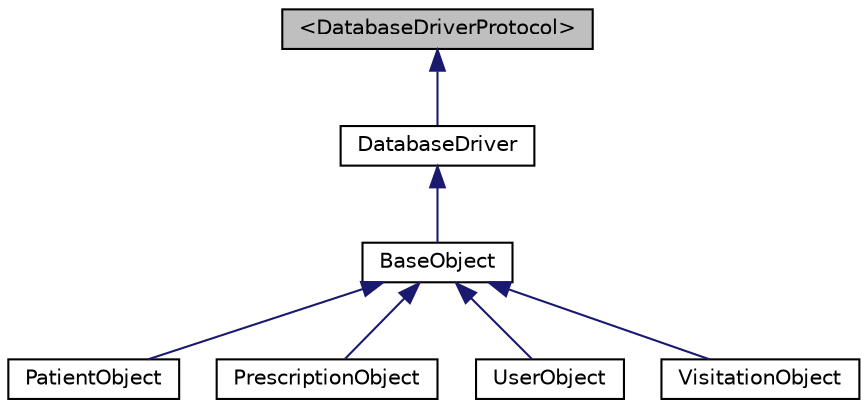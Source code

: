 digraph G
{
  edge [fontname="Helvetica",fontsize="10",labelfontname="Helvetica",labelfontsize="10"];
  node [fontname="Helvetica",fontsize="10",shape=record];
  Node1 [label="\<DatabaseDriverProtocol\>",height=0.2,width=0.4,color="black", fillcolor="grey75", style="filled" fontcolor="black"];
  Node1 -> Node2 [dir="back",color="midnightblue",fontsize="10",style="solid",fontname="Helvetica"];
  Node2 [label="DatabaseDriver",height=0.2,width=0.4,color="black", fillcolor="white", style="filled",URL="$interface_database_driver.html"];
  Node2 -> Node3 [dir="back",color="midnightblue",fontsize="10",style="solid",fontname="Helvetica"];
  Node3 [label="BaseObject",height=0.2,width=0.4,color="black", fillcolor="white", style="filled",URL="$interface_base_object.html"];
  Node3 -> Node4 [dir="back",color="midnightblue",fontsize="10",style="solid",fontname="Helvetica"];
  Node4 [label="PatientObject",height=0.2,width=0.4,color="black", fillcolor="white", style="filled",URL="$interface_patient_object.html"];
  Node3 -> Node5 [dir="back",color="midnightblue",fontsize="10",style="solid",fontname="Helvetica"];
  Node5 [label="PrescriptionObject",height=0.2,width=0.4,color="black", fillcolor="white", style="filled",URL="$interface_prescription_object.html"];
  Node3 -> Node6 [dir="back",color="midnightblue",fontsize="10",style="solid",fontname="Helvetica"];
  Node6 [label="UserObject",height=0.2,width=0.4,color="black", fillcolor="white", style="filled",URL="$interface_user_object.html"];
  Node3 -> Node7 [dir="back",color="midnightblue",fontsize="10",style="solid",fontname="Helvetica"];
  Node7 [label="VisitationObject",height=0.2,width=0.4,color="black", fillcolor="white", style="filled",URL="$interface_visitation_object.html"];
}

